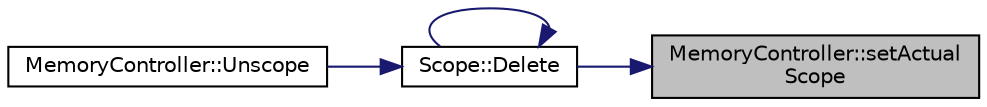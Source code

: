 digraph "MemoryController::setActualScope"
{
 // INTERACTIVE_SVG=YES
 // LATEX_PDF_SIZE
  edge [fontname="Helvetica",fontsize="10",labelfontname="Helvetica",labelfontsize="10"];
  node [fontname="Helvetica",fontsize="10",shape=record];
  rankdir="RL";
  Node1 [label="MemoryController::setActual\lScope",height=0.2,width=0.4,color="black", fillcolor="grey75", style="filled", fontcolor="black",tooltip=" "];
  Node1 -> Node2 [dir="back",color="midnightblue",fontsize="10",style="solid",fontname="Helvetica"];
  Node2 [label="Scope::Delete",height=0.2,width=0.4,color="black", fillcolor="white", style="filled",URL="$classScope.html#a148b2d8124ad1c29d8b62a3c2cdb1a51",tooltip=" "];
  Node2 -> Node2 [dir="back",color="midnightblue",fontsize="10",style="solid",fontname="Helvetica"];
  Node2 -> Node3 [dir="back",color="midnightblue",fontsize="10",style="solid",fontname="Helvetica"];
  Node3 [label="MemoryController::Unscope",height=0.2,width=0.4,color="black", fillcolor="white", style="filled",URL="$classMemoryController.html#a09dd944c90a90b721b7f52addc6aa7ba",tooltip="Close the actual escope."];
}
